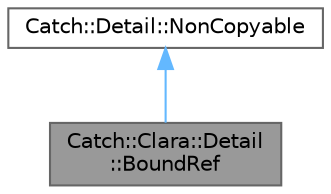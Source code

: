 digraph "Catch::Clara::Detail::BoundRef"
{
 // LATEX_PDF_SIZE
  bgcolor="transparent";
  edge [fontname=Helvetica,fontsize=10,labelfontname=Helvetica,labelfontsize=10];
  node [fontname=Helvetica,fontsize=10,shape=box,height=0.2,width=0.4];
  Node1 [id="Node000001",label="Catch::Clara::Detail\l::BoundRef",height=0.2,width=0.4,color="gray40", fillcolor="grey60", style="filled", fontcolor="black",tooltip=" "];
  Node2 -> Node1 [id="edge1_Node000001_Node000002",dir="back",color="steelblue1",style="solid",tooltip=" "];
  Node2 [id="Node000002",label="Catch::Detail::NonCopyable",height=0.2,width=0.4,color="gray40", fillcolor="white", style="filled",URL="$classCatch_1_1Detail_1_1NonCopyable.html",tooltip="Deriving classes become noncopyable and nonmovable."];
}
